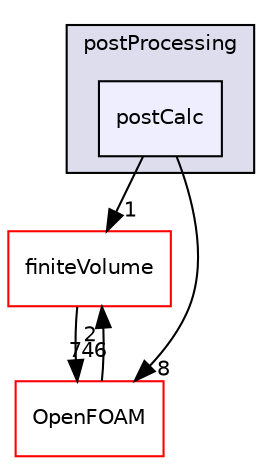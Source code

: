 digraph "src/postProcessing/postCalc" {
  bgcolor=transparent;
  compound=true
  node [ fontsize="10", fontname="Helvetica"];
  edge [ labelfontsize="10", labelfontname="Helvetica"];
  subgraph clusterdir_a03451fb51a99aeda64b9111367b1019 {
    graph [ bgcolor="#ddddee", pencolor="black", label="postProcessing" fontname="Helvetica", fontsize="10", URL="dir_a03451fb51a99aeda64b9111367b1019.html"]
  dir_dd42b7543ce7b76dbd91b653ac96c3d2 [shape=box, label="postCalc", style="filled", fillcolor="#eeeeff", pencolor="black", URL="dir_dd42b7543ce7b76dbd91b653ac96c3d2.html"];
  }
  dir_9bd15774b555cf7259a6fa18f99fe99b [shape=box label="finiteVolume" color="red" URL="dir_9bd15774b555cf7259a6fa18f99fe99b.html"];
  dir_c5473ff19b20e6ec4dfe5c310b3778a8 [shape=box label="OpenFOAM" color="red" URL="dir_c5473ff19b20e6ec4dfe5c310b3778a8.html"];
  dir_9bd15774b555cf7259a6fa18f99fe99b->dir_c5473ff19b20e6ec4dfe5c310b3778a8 [headlabel="746", labeldistance=1.5 headhref="dir_000897_001897.html"];
  dir_dd42b7543ce7b76dbd91b653ac96c3d2->dir_9bd15774b555cf7259a6fa18f99fe99b [headlabel="1", labeldistance=1.5 headhref="dir_002530_000897.html"];
  dir_dd42b7543ce7b76dbd91b653ac96c3d2->dir_c5473ff19b20e6ec4dfe5c310b3778a8 [headlabel="8", labeldistance=1.5 headhref="dir_002530_001897.html"];
  dir_c5473ff19b20e6ec4dfe5c310b3778a8->dir_9bd15774b555cf7259a6fa18f99fe99b [headlabel="2", labeldistance=1.5 headhref="dir_001897_000897.html"];
}
